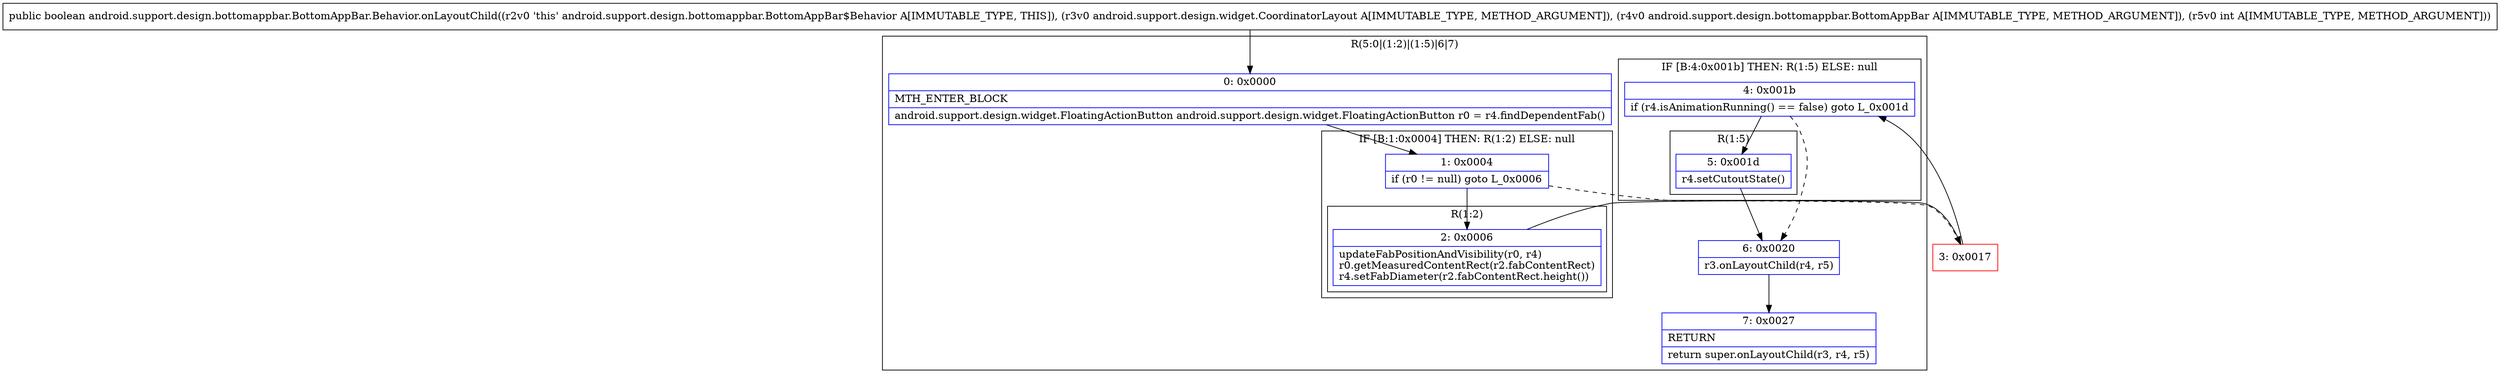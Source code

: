 digraph "CFG forandroid.support.design.bottomappbar.BottomAppBar.Behavior.onLayoutChild(Landroid\/support\/design\/widget\/CoordinatorLayout;Landroid\/support\/design\/bottomappbar\/BottomAppBar;I)Z" {
subgraph cluster_Region_873670843 {
label = "R(5:0|(1:2)|(1:5)|6|7)";
node [shape=record,color=blue];
Node_0 [shape=record,label="{0\:\ 0x0000|MTH_ENTER_BLOCK\l|android.support.design.widget.FloatingActionButton android.support.design.widget.FloatingActionButton r0 = r4.findDependentFab()\l}"];
subgraph cluster_IfRegion_965841856 {
label = "IF [B:1:0x0004] THEN: R(1:2) ELSE: null";
node [shape=record,color=blue];
Node_1 [shape=record,label="{1\:\ 0x0004|if (r0 != null) goto L_0x0006\l}"];
subgraph cluster_Region_1769043165 {
label = "R(1:2)";
node [shape=record,color=blue];
Node_2 [shape=record,label="{2\:\ 0x0006|updateFabPositionAndVisibility(r0, r4)\lr0.getMeasuredContentRect(r2.fabContentRect)\lr4.setFabDiameter(r2.fabContentRect.height())\l}"];
}
}
subgraph cluster_IfRegion_2101763229 {
label = "IF [B:4:0x001b] THEN: R(1:5) ELSE: null";
node [shape=record,color=blue];
Node_4 [shape=record,label="{4\:\ 0x001b|if (r4.isAnimationRunning() == false) goto L_0x001d\l}"];
subgraph cluster_Region_232114660 {
label = "R(1:5)";
node [shape=record,color=blue];
Node_5 [shape=record,label="{5\:\ 0x001d|r4.setCutoutState()\l}"];
}
}
Node_6 [shape=record,label="{6\:\ 0x0020|r3.onLayoutChild(r4, r5)\l}"];
Node_7 [shape=record,label="{7\:\ 0x0027|RETURN\l|return super.onLayoutChild(r3, r4, r5)\l}"];
}
Node_3 [shape=record,color=red,label="{3\:\ 0x0017}"];
MethodNode[shape=record,label="{public boolean android.support.design.bottomappbar.BottomAppBar.Behavior.onLayoutChild((r2v0 'this' android.support.design.bottomappbar.BottomAppBar$Behavior A[IMMUTABLE_TYPE, THIS]), (r3v0 android.support.design.widget.CoordinatorLayout A[IMMUTABLE_TYPE, METHOD_ARGUMENT]), (r4v0 android.support.design.bottomappbar.BottomAppBar A[IMMUTABLE_TYPE, METHOD_ARGUMENT]), (r5v0 int A[IMMUTABLE_TYPE, METHOD_ARGUMENT])) }"];
MethodNode -> Node_0;
Node_0 -> Node_1;
Node_1 -> Node_2;
Node_1 -> Node_3[style=dashed];
Node_2 -> Node_3;
Node_4 -> Node_5;
Node_4 -> Node_6[style=dashed];
Node_5 -> Node_6;
Node_6 -> Node_7;
Node_3 -> Node_4;
}

